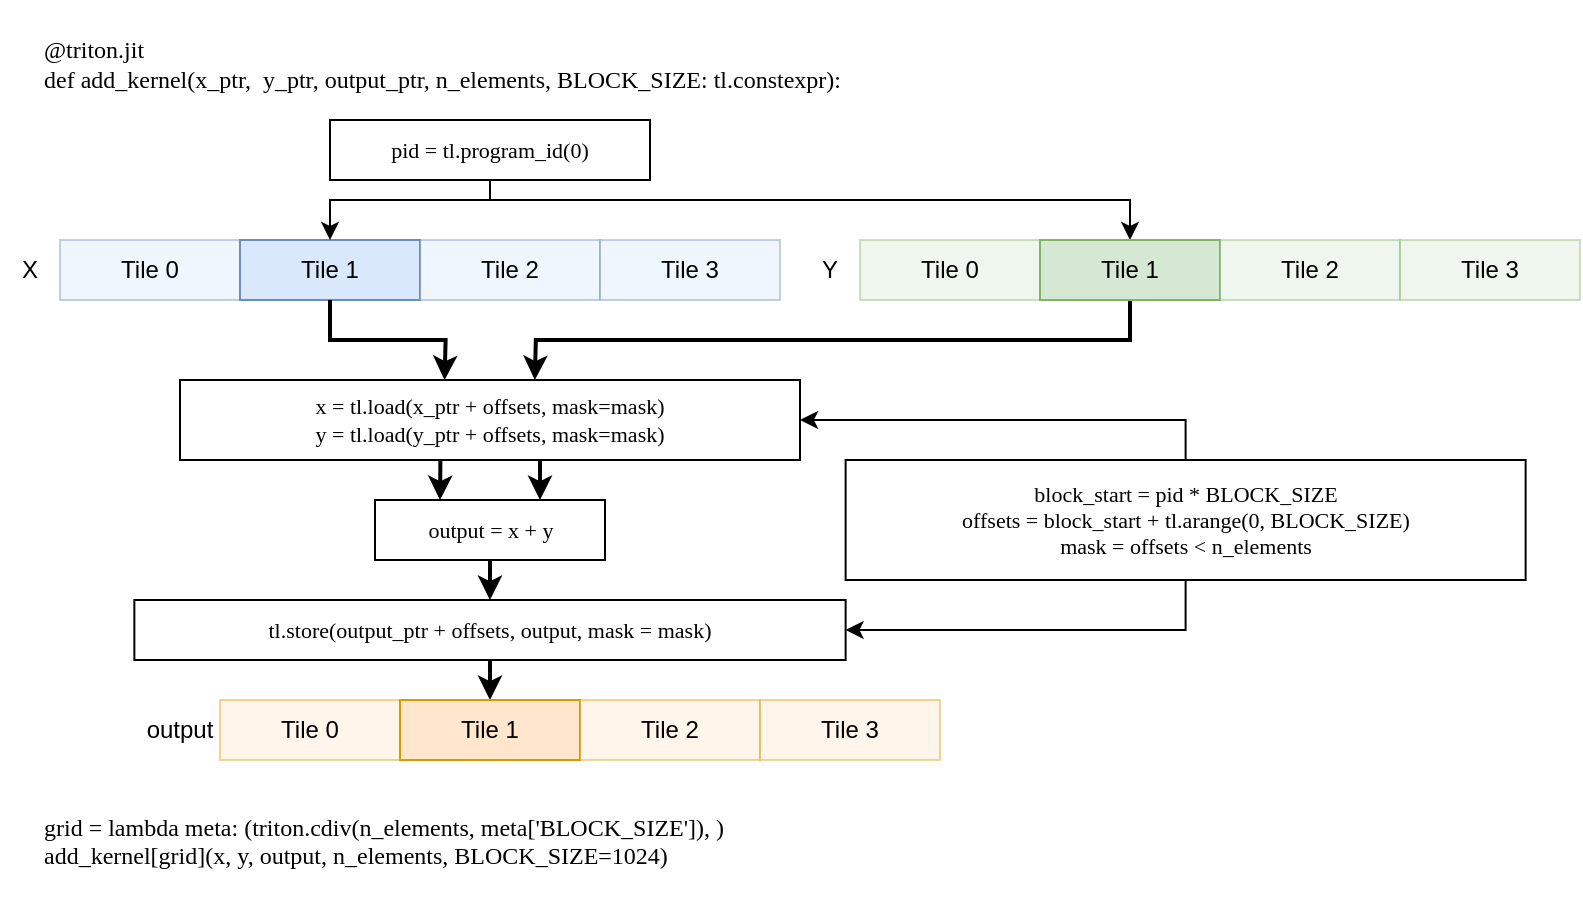 <mxfile version="24.4.4" type="github">
  <diagram name="第 1 页" id="RcPKkfsmRsznaoQKJP8Q">
    <mxGraphModel dx="1307" dy="717" grid="1" gridSize="10" guides="1" tooltips="1" connect="1" arrows="1" fold="1" page="1" pageScale="1" pageWidth="1000" pageHeight="1000" math="0" shadow="0">
      <root>
        <mxCell id="0" />
        <mxCell id="1" parent="0" />
        <mxCell id="9adOE88UKB7edKcErL7R-2" value="Tile 0" style="rounded=0;whiteSpace=wrap;html=1;fillColor=#dae8fc;strokeColor=#6c8ebf;opacity=40;" vertex="1" parent="1">
          <mxGeometry x="40" y="340" width="90" height="30" as="geometry" />
        </mxCell>
        <mxCell id="9adOE88UKB7edKcErL7R-3" value="Tile 1" style="rounded=0;whiteSpace=wrap;html=1;fillColor=#dae8fc;strokeColor=#6c8ebf;" vertex="1" parent="1">
          <mxGeometry x="130" y="340" width="90" height="30" as="geometry" />
        </mxCell>
        <mxCell id="9adOE88UKB7edKcErL7R-4" value="Tile 2" style="rounded=0;whiteSpace=wrap;html=1;fillColor=#dae8fc;strokeColor=#6c8ebf;opacity=40;" vertex="1" parent="1">
          <mxGeometry x="220" y="340" width="90" height="30" as="geometry" />
        </mxCell>
        <mxCell id="9adOE88UKB7edKcErL7R-5" value="Tile 3" style="rounded=0;whiteSpace=wrap;html=1;fillColor=#dae8fc;strokeColor=#6c8ebf;opacity=40;" vertex="1" parent="1">
          <mxGeometry x="310" y="340" width="90" height="30" as="geometry" />
        </mxCell>
        <mxCell id="9adOE88UKB7edKcErL7R-47" style="edgeStyle=orthogonalEdgeStyle;rounded=0;orthogonalLoop=1;jettySize=auto;html=1;exitX=0.5;exitY=1;exitDx=0;exitDy=0;entryX=0.5;entryY=0;entryDx=0;entryDy=0;" edge="1" parent="1" source="9adOE88UKB7edKcErL7R-6" target="9adOE88UKB7edKcErL7R-3">
          <mxGeometry relative="1" as="geometry">
            <Array as="points">
              <mxPoint x="255" y="320" />
              <mxPoint x="175" y="320" />
            </Array>
          </mxGeometry>
        </mxCell>
        <mxCell id="9adOE88UKB7edKcErL7R-48" style="edgeStyle=orthogonalEdgeStyle;rounded=0;orthogonalLoop=1;jettySize=auto;html=1;exitX=0.5;exitY=1;exitDx=0;exitDy=0;" edge="1" parent="1" source="9adOE88UKB7edKcErL7R-6" target="9adOE88UKB7edKcErL7R-12">
          <mxGeometry relative="1" as="geometry">
            <Array as="points">
              <mxPoint x="255" y="320" />
              <mxPoint x="575" y="320" />
            </Array>
          </mxGeometry>
        </mxCell>
        <mxCell id="9adOE88UKB7edKcErL7R-6" value="pid = tl.program_id(0)" style="rounded=0;whiteSpace=wrap;html=1;fontFamily=Lucida Console;fontSize=11;" vertex="1" parent="1">
          <mxGeometry x="175" y="280" width="160" height="30" as="geometry" />
        </mxCell>
        <mxCell id="9adOE88UKB7edKcErL7R-43" style="edgeStyle=orthogonalEdgeStyle;rounded=0;orthogonalLoop=1;jettySize=auto;html=1;exitX=0.5;exitY=1;exitDx=0;exitDy=0;entryX=1;entryY=0.5;entryDx=0;entryDy=0;" edge="1" parent="1" source="9adOE88UKB7edKcErL7R-8" target="9adOE88UKB7edKcErL7R-34">
          <mxGeometry relative="1" as="geometry" />
        </mxCell>
        <mxCell id="9adOE88UKB7edKcErL7R-44" style="edgeStyle=orthogonalEdgeStyle;rounded=0;orthogonalLoop=1;jettySize=auto;html=1;exitX=0.5;exitY=0;exitDx=0;exitDy=0;entryX=1;entryY=0.5;entryDx=0;entryDy=0;" edge="1" parent="1" source="9adOE88UKB7edKcErL7R-8" target="9adOE88UKB7edKcErL7R-20">
          <mxGeometry relative="1" as="geometry" />
        </mxCell>
        <mxCell id="9adOE88UKB7edKcErL7R-8" value="block_start = pid * BLOCK_SIZE&lt;div&gt;offsets = block_start + tl.arange(0, BLOCK_SIZE)&lt;/div&gt;&lt;div&gt;mask = offsets &amp;lt; n_elements&lt;br&gt;&lt;/div&gt;" style="rounded=0;whiteSpace=wrap;html=1;fontFamily=Lucida Console;fontSize=11;" vertex="1" parent="1">
          <mxGeometry x="432.81" y="450" width="340" height="60" as="geometry" />
        </mxCell>
        <mxCell id="9adOE88UKB7edKcErL7R-11" value="Tile 0" style="rounded=0;whiteSpace=wrap;html=1;fillColor=#d5e8d4;strokeColor=#82b366;opacity=40;" vertex="1" parent="1">
          <mxGeometry x="440" y="340" width="90" height="30" as="geometry" />
        </mxCell>
        <mxCell id="9adOE88UKB7edKcErL7R-18" style="edgeStyle=orthogonalEdgeStyle;rounded=0;orthogonalLoop=1;jettySize=auto;html=1;exitX=0.5;exitY=1;exitDx=0;exitDy=0;strokeWidth=2;" edge="1" parent="1" source="9adOE88UKB7edKcErL7R-12">
          <mxGeometry relative="1" as="geometry">
            <mxPoint x="277.429" y="410" as="targetPoint" />
          </mxGeometry>
        </mxCell>
        <mxCell id="9adOE88UKB7edKcErL7R-12" value="Tile 1" style="rounded=0;whiteSpace=wrap;html=1;fillColor=#d5e8d4;strokeColor=#82b366;" vertex="1" parent="1">
          <mxGeometry x="530" y="340" width="90" height="30" as="geometry" />
        </mxCell>
        <mxCell id="9adOE88UKB7edKcErL7R-13" value="Tile 2" style="rounded=0;whiteSpace=wrap;html=1;fillColor=#d5e8d4;strokeColor=#82b366;opacity=40;" vertex="1" parent="1">
          <mxGeometry x="620" y="340" width="90" height="30" as="geometry" />
        </mxCell>
        <mxCell id="9adOE88UKB7edKcErL7R-14" value="Tile 3" style="rounded=0;whiteSpace=wrap;html=1;fillColor=#d5e8d4;strokeColor=#82b366;opacity=40;" vertex="1" parent="1">
          <mxGeometry x="710" y="340" width="90" height="30" as="geometry" />
        </mxCell>
        <mxCell id="9adOE88UKB7edKcErL7R-15" value="X" style="text;html=1;align=center;verticalAlign=middle;whiteSpace=wrap;rounded=0;" vertex="1" parent="1">
          <mxGeometry x="10" y="340" width="30" height="30" as="geometry" />
        </mxCell>
        <mxCell id="9adOE88UKB7edKcErL7R-16" value="Y" style="text;html=1;align=center;verticalAlign=middle;whiteSpace=wrap;rounded=0;" vertex="1" parent="1">
          <mxGeometry x="410" y="340" width="30" height="30" as="geometry" />
        </mxCell>
        <mxCell id="9adOE88UKB7edKcErL7R-17" style="edgeStyle=orthogonalEdgeStyle;rounded=0;orthogonalLoop=1;jettySize=auto;html=1;exitX=0.5;exitY=1;exitDx=0;exitDy=0;strokeWidth=2;" edge="1" parent="1" source="9adOE88UKB7edKcErL7R-3">
          <mxGeometry relative="1" as="geometry">
            <mxPoint x="232.286" y="410" as="targetPoint" />
          </mxGeometry>
        </mxCell>
        <mxCell id="9adOE88UKB7edKcErL7R-20" value="x = tl.load(x_ptr + offsets, mask=mask)&lt;div&gt;y = tl.load(y_ptr + offsets, mask=mask)&lt;br&gt;&lt;/div&gt;" style="rounded=0;whiteSpace=wrap;html=1;fontFamily=Lucida Console;fontSize=11;" vertex="1" parent="1">
          <mxGeometry x="100" y="410" width="310" height="40" as="geometry" />
        </mxCell>
        <mxCell id="9adOE88UKB7edKcErL7R-30" value="" style="endArrow=classic;html=1;rounded=0;exitX=0.42;exitY=1.007;exitDx=0;exitDy=0;exitPerimeter=0;strokeWidth=2;" edge="1" parent="1" source="9adOE88UKB7edKcErL7R-20">
          <mxGeometry width="50" height="50" relative="1" as="geometry">
            <mxPoint x="250" y="360" as="sourcePoint" />
            <mxPoint x="230" y="470" as="targetPoint" />
          </mxGeometry>
        </mxCell>
        <mxCell id="9adOE88UKB7edKcErL7R-31" value="" style="endArrow=classic;html=1;rounded=0;exitX=0.42;exitY=1.007;exitDx=0;exitDy=0;exitPerimeter=0;strokeWidth=2;" edge="1" parent="1">
          <mxGeometry width="50" height="50" relative="1" as="geometry">
            <mxPoint x="280" y="450" as="sourcePoint" />
            <mxPoint x="280" y="470" as="targetPoint" />
          </mxGeometry>
        </mxCell>
        <mxCell id="9adOE88UKB7edKcErL7R-40" style="edgeStyle=orthogonalEdgeStyle;rounded=0;orthogonalLoop=1;jettySize=auto;html=1;exitX=0.5;exitY=1;exitDx=0;exitDy=0;entryX=0.5;entryY=0;entryDx=0;entryDy=0;strokeWidth=2;" edge="1" parent="1" source="9adOE88UKB7edKcErL7R-33" target="9adOE88UKB7edKcErL7R-34">
          <mxGeometry relative="1" as="geometry" />
        </mxCell>
        <mxCell id="9adOE88UKB7edKcErL7R-33" value="output = x + y" style="rounded=0;whiteSpace=wrap;html=1;fontFamily=Lucida Console;fontSize=11;" vertex="1" parent="1">
          <mxGeometry x="197.5" y="470" width="115" height="30" as="geometry" />
        </mxCell>
        <mxCell id="9adOE88UKB7edKcErL7R-41" style="edgeStyle=orthogonalEdgeStyle;rounded=0;orthogonalLoop=1;jettySize=auto;html=1;exitX=0.5;exitY=1;exitDx=0;exitDy=0;entryX=0.5;entryY=0;entryDx=0;entryDy=0;strokeWidth=2;" edge="1" parent="1" source="9adOE88UKB7edKcErL7R-34" target="9adOE88UKB7edKcErL7R-36">
          <mxGeometry relative="1" as="geometry" />
        </mxCell>
        <mxCell id="9adOE88UKB7edKcErL7R-34" value="tl.store(output_ptr + offsets, output, mask = mask)" style="rounded=0;whiteSpace=wrap;html=1;fontFamily=Lucida Console;fontSize=11;" vertex="1" parent="1">
          <mxGeometry x="77.18" y="520" width="355.63" height="30" as="geometry" />
        </mxCell>
        <mxCell id="9adOE88UKB7edKcErL7R-35" value="Tile 0" style="rounded=0;whiteSpace=wrap;html=1;fillColor=#ffe6cc;strokeColor=#d79b00;opacity=40;" vertex="1" parent="1">
          <mxGeometry x="120" y="570" width="90" height="30" as="geometry" />
        </mxCell>
        <mxCell id="9adOE88UKB7edKcErL7R-36" value="Tile 1" style="rounded=0;whiteSpace=wrap;html=1;fillColor=#ffe6cc;strokeColor=#d79b00;" vertex="1" parent="1">
          <mxGeometry x="210" y="570" width="90" height="30" as="geometry" />
        </mxCell>
        <mxCell id="9adOE88UKB7edKcErL7R-37" value="Tile 2" style="rounded=0;whiteSpace=wrap;html=1;fillColor=#ffe6cc;strokeColor=#d79b00;opacity=40;" vertex="1" parent="1">
          <mxGeometry x="300" y="570" width="90" height="30" as="geometry" />
        </mxCell>
        <mxCell id="9adOE88UKB7edKcErL7R-38" value="Tile 3" style="rounded=0;whiteSpace=wrap;html=1;fillColor=#ffe6cc;strokeColor=#d79b00;opacity=40;" vertex="1" parent="1">
          <mxGeometry x="390" y="570" width="90" height="30" as="geometry" />
        </mxCell>
        <mxCell id="9adOE88UKB7edKcErL7R-39" value="output" style="text;html=1;align=center;verticalAlign=middle;whiteSpace=wrap;rounded=0;" vertex="1" parent="1">
          <mxGeometry x="80" y="570" width="40" height="30" as="geometry" />
        </mxCell>
        <mxCell id="9adOE88UKB7edKcErL7R-45" value="&lt;br&gt;@triton.jit&lt;br&gt;def add_kernel(x_ptr,&amp;nbsp; y_ptr, output_ptr, n_elements, BLOCK_SIZE: tl.constexpr):" style="text;html=1;align=left;verticalAlign=middle;whiteSpace=wrap;rounded=0;fontFamily=Lucida Console;" vertex="1" parent="1">
          <mxGeometry x="30" y="220" width="650" height="50" as="geometry" />
        </mxCell>
        <UserObject label="    grid = lambda meta: (triton.cdiv(n_elements, meta[&#39;BLOCK_SIZE&#39;]), )&#xa;    add_kernel[grid](x, y, output, n_elements, BLOCK_SIZE=1024)&#xa;    " id="9adOE88UKB7edKcErL7R-46">
          <mxCell style="text;whiteSpace=wrap;html=1;fontFamily=Lucida Console;" vertex="1" parent="1">
            <mxGeometry x="30" y="620" width="500" height="50" as="geometry" />
          </mxCell>
        </UserObject>
      </root>
    </mxGraphModel>
  </diagram>
</mxfile>
